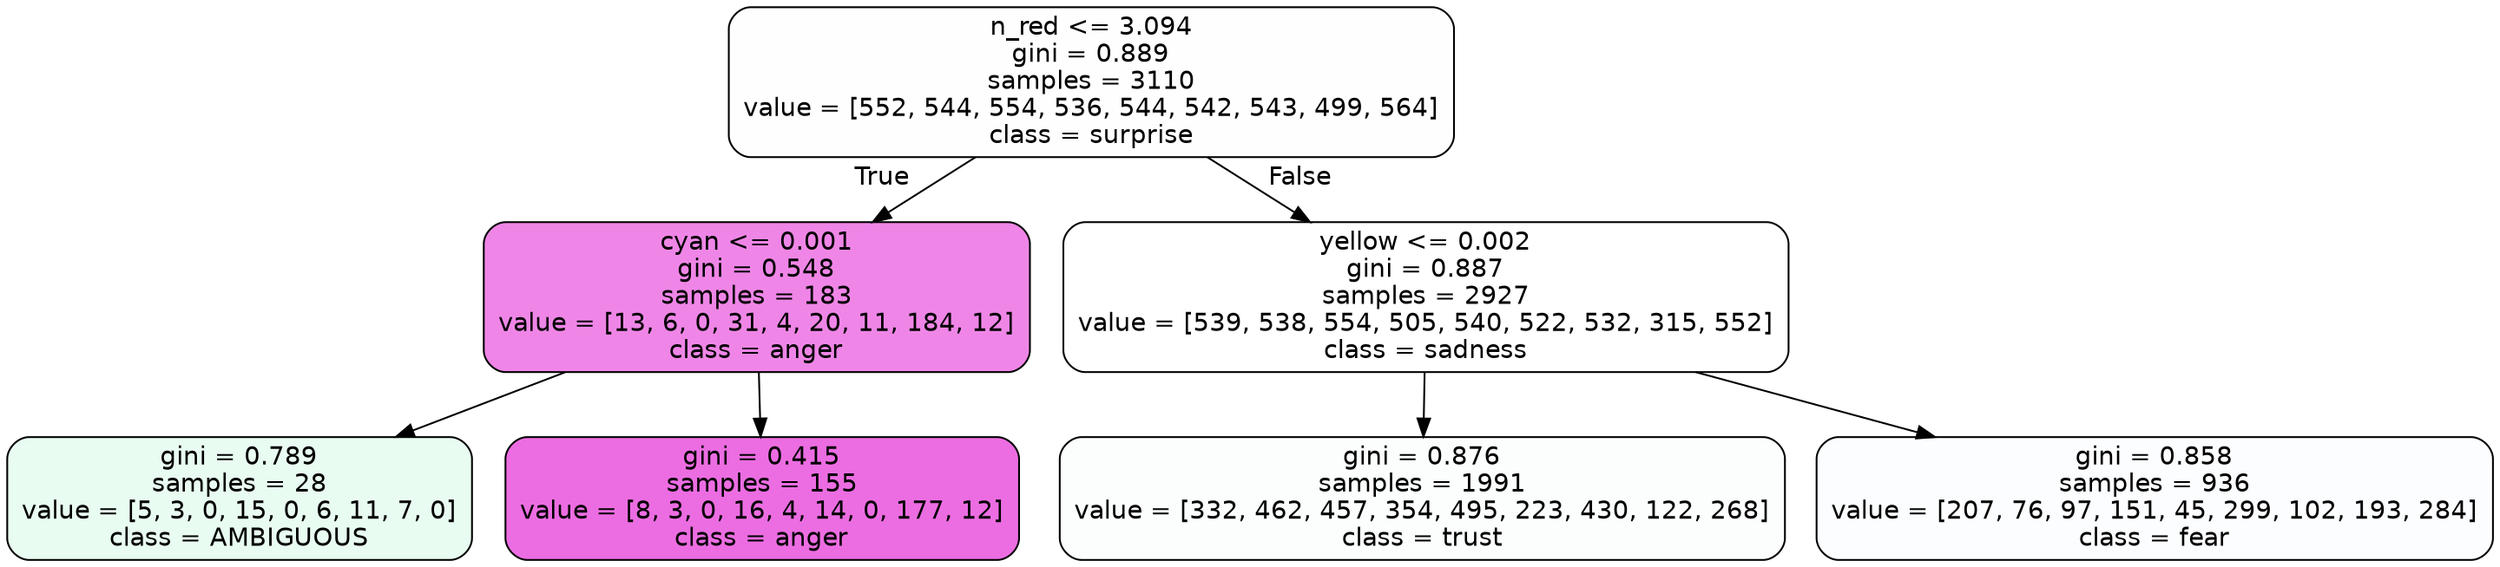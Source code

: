 digraph Tree {
node [shape=box, style="filled, rounded", color="black", fontname=helvetica] ;
edge [fontname=helvetica] ;
0 [label="n_red <= 3.094\ngini = 0.889\nsamples = 3110\nvalue = [552, 544, 554, 536, 544, 542, 543, 499, 564]\nclass = surprise", fillcolor="#e5396401"] ;
1 [label="cyan <= 0.001\ngini = 0.548\nsamples = 183\nvalue = [13, 6, 0, 31, 4, 20, 11, 184, 12]\nclass = anger", fillcolor="#e539d79c"] ;
0 -> 1 [labeldistance=2.5, labelangle=45, headlabel="True"] ;
2 [label="gini = 0.789\nsamples = 28\nvalue = [5, 3, 0, 15, 0, 6, 11, 7, 0]\nclass = AMBIGUOUS", fillcolor="#39e5811c"] ;
1 -> 2 ;
3 [label="gini = 0.415\nsamples = 155\nvalue = [8, 3, 0, 16, 4, 14, 0, 177, 12]\nclass = anger", fillcolor="#e539d7bc"] ;
1 -> 3 ;
4 [label="yellow <= 0.002\ngini = 0.887\nsamples = 2927\nvalue = [539, 538, 554, 505, 540, 522, 532, 315, 552]\nclass = sadness", fillcolor="#64e53900"] ;
0 -> 4 [labeldistance=2.5, labelangle=-45, headlabel="False"] ;
5 [label="gini = 0.876\nsamples = 1991\nvalue = [332, 462, 457, 354, 495, 223, 430, 122, 268]\nclass = trust", fillcolor="#39d7e503"] ;
4 -> 5 ;
6 [label="gini = 0.858\nsamples = 936\nvalue = [207, 76, 97, 151, 45, 299, 102, 193, 284]\nclass = fear", fillcolor="#3964e503"] ;
4 -> 6 ;
}